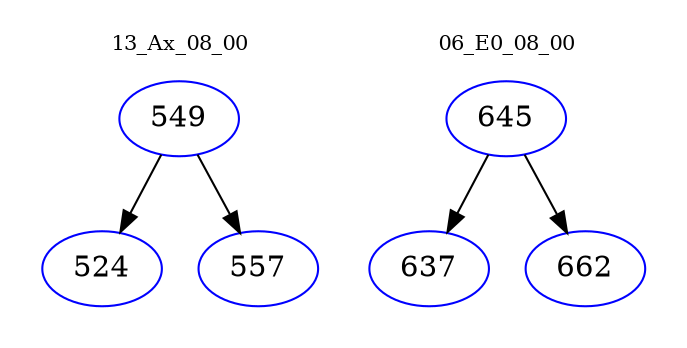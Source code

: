 digraph{
subgraph cluster_0 {
color = white
label = "13_Ax_08_00";
fontsize=10;
T0_549 [label="549", color="blue"]
T0_549 -> T0_524 [color="black"]
T0_524 [label="524", color="blue"]
T0_549 -> T0_557 [color="black"]
T0_557 [label="557", color="blue"]
}
subgraph cluster_1 {
color = white
label = "06_E0_08_00";
fontsize=10;
T1_645 [label="645", color="blue"]
T1_645 -> T1_637 [color="black"]
T1_637 [label="637", color="blue"]
T1_645 -> T1_662 [color="black"]
T1_662 [label="662", color="blue"]
}
}
